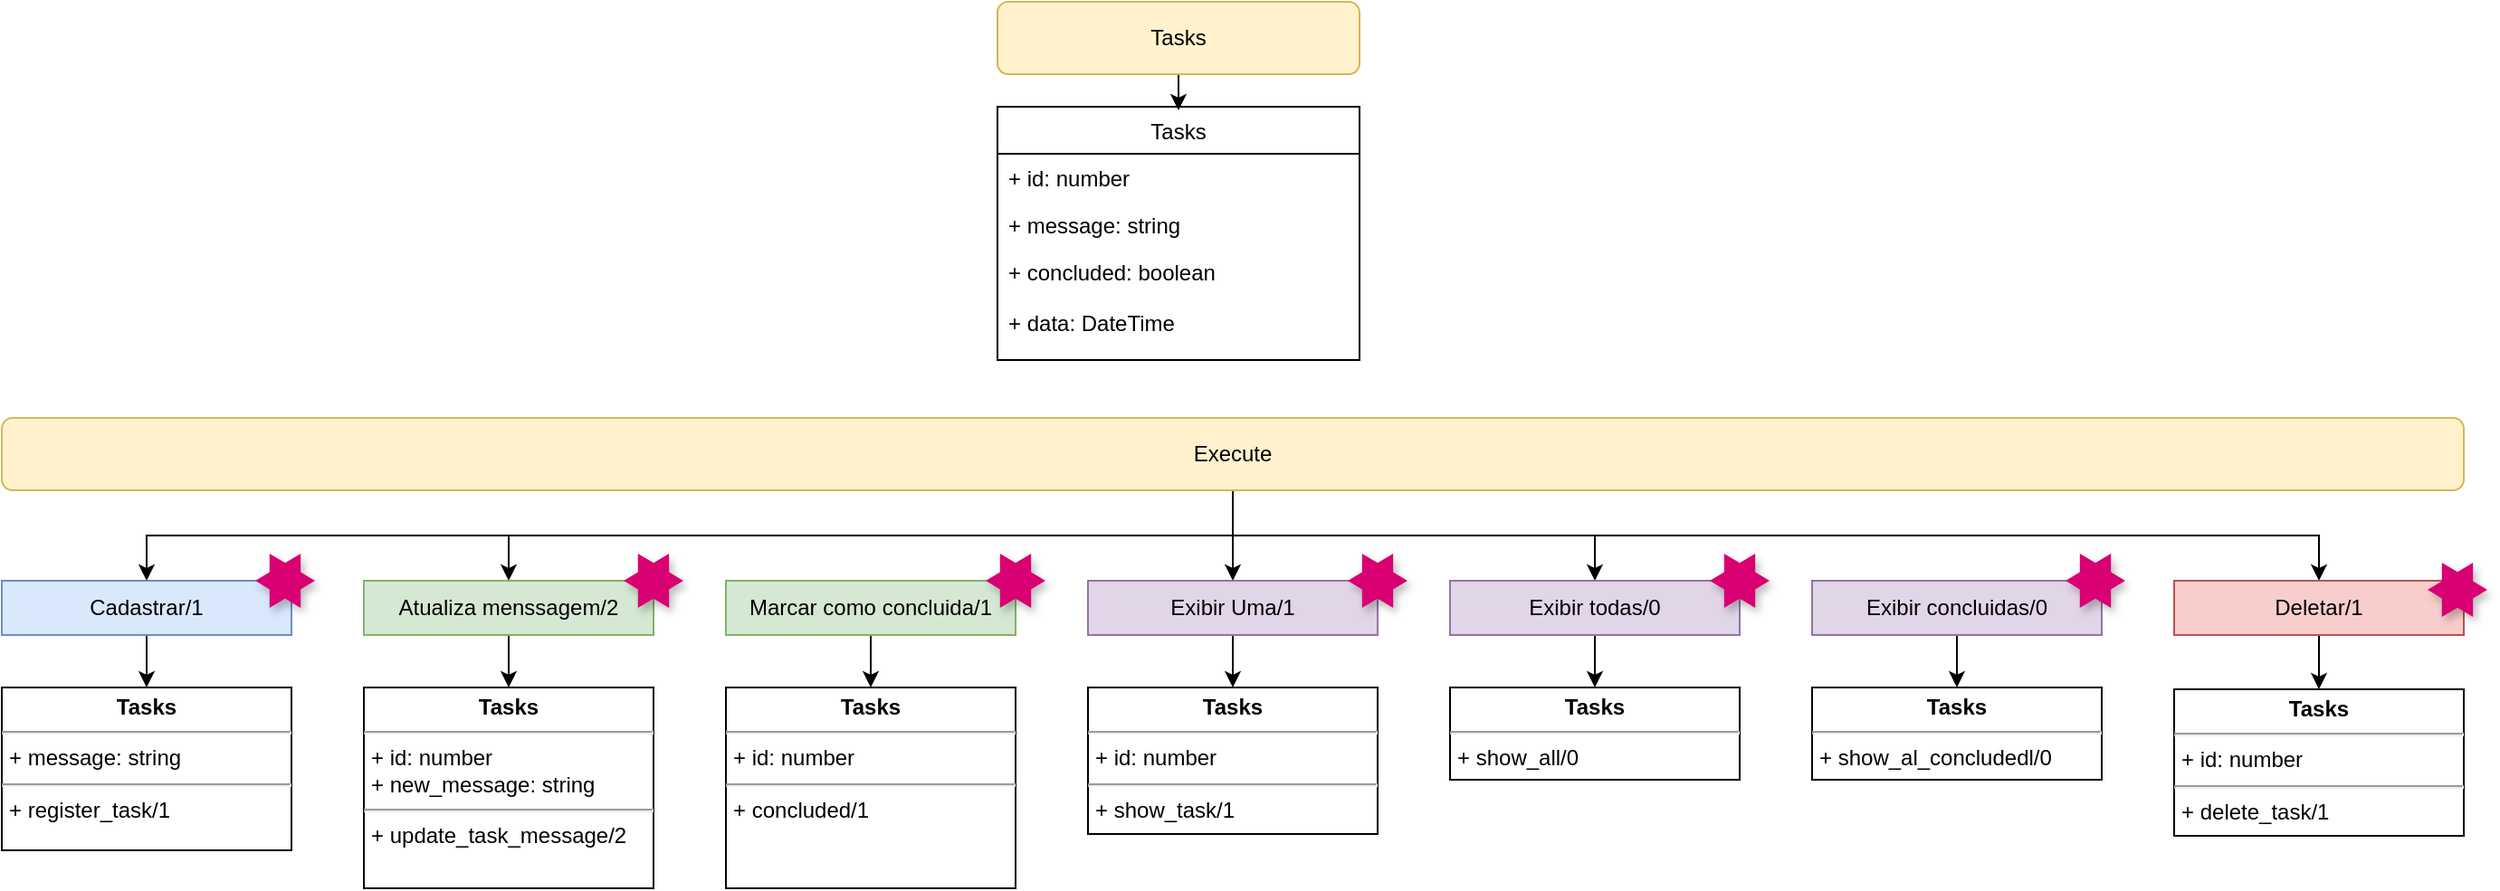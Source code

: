 <mxfile version="12.2.4" pages="1"><diagram id="2cvFczaMktJSKBE47Kp7" name="Page-1"><mxGraphModel dx="1360" dy="550" grid="1" gridSize="10" guides="1" tooltips="1" connect="1" arrows="1" fold="1" page="1" pageScale="1" pageWidth="1700" pageHeight="1100" background="none" math="0" shadow="0"><root><mxCell id="0"/><mxCell id="1" parent="0"/><mxCell id="43" style="edgeStyle=orthogonalEdgeStyle;rounded=0;orthogonalLoop=1;jettySize=auto;html=1;" parent="1" source="2" edge="1"><mxGeometry relative="1" as="geometry"><mxPoint x="690" y="190" as="targetPoint"/></mxGeometry></mxCell><mxCell id="2" value="Tasks" style="rounded=1;whiteSpace=wrap;html=1;fillColor=#fff2cc;strokeColor=#d6b656;" parent="1" vertex="1"><mxGeometry x="590" y="130" width="200" height="40" as="geometry"/></mxCell><mxCell id="4" value="Tasks" style="swimlane;fontStyle=0;childLayout=stackLayout;horizontal=1;startSize=26;fillColor=none;horizontalStack=0;resizeParent=1;resizeParentMax=0;resizeLast=0;collapsible=1;marginBottom=0;fontColor=#000000;labelBackgroundColor=none;labelBorderColor=none;" parent="1" vertex="1"><mxGeometry x="590" y="188" width="200" height="140" as="geometry"/></mxCell><mxCell id="5" value="+ id: number" style="text;strokeColor=none;fillColor=none;align=left;verticalAlign=top;spacingLeft=4;spacingRight=4;overflow=hidden;rotatable=0;points=[[0,0.5],[1,0.5]];portConstraint=eastwest;" parent="4" vertex="1"><mxGeometry y="26" width="200" height="26" as="geometry"/></mxCell><mxCell id="6" value="+ message: string" style="text;strokeColor=none;fillColor=none;align=left;verticalAlign=top;spacingLeft=4;spacingRight=4;overflow=hidden;rotatable=0;points=[[0,0.5],[1,0.5]];portConstraint=eastwest;labelBorderColor=none;" parent="4" vertex="1"><mxGeometry y="52" width="200" height="26" as="geometry"/></mxCell><mxCell id="7" value="+ concluded: boolean&#10;&#10;+ data: DateTime" style="text;strokeColor=none;fillColor=none;align=left;verticalAlign=top;spacingLeft=4;spacingRight=4;overflow=hidden;rotatable=0;points=[[0,0.5],[1,0.5]];portConstraint=eastwest;labelBorderColor=none;" parent="4" vertex="1"><mxGeometry y="78" width="200" height="62" as="geometry"/></mxCell><mxCell id="25" style="edgeStyle=orthogonalEdgeStyle;rounded=0;orthogonalLoop=1;jettySize=auto;html=1;entryX=0.5;entryY=0;entryDx=0;entryDy=0;fontSize=12;" parent="1" source="8" target="11" edge="1"><mxGeometry relative="1" as="geometry"/></mxCell><mxCell id="27" style="edgeStyle=orthogonalEdgeStyle;rounded=0;orthogonalLoop=1;jettySize=auto;html=1;entryX=0.5;entryY=0;entryDx=0;entryDy=0;fontSize=12;" parent="1" source="8" target="10" edge="1"><mxGeometry relative="1" as="geometry"/></mxCell><mxCell id="28" style="edgeStyle=orthogonalEdgeStyle;rounded=0;orthogonalLoop=1;jettySize=auto;html=1;entryX=0.5;entryY=0;entryDx=0;entryDy=0;fontSize=12;" parent="1" source="8" target="9" edge="1"><mxGeometry relative="1" as="geometry"/></mxCell><mxCell id="29" style="edgeStyle=orthogonalEdgeStyle;rounded=0;orthogonalLoop=1;jettySize=auto;html=1;entryX=0.5;entryY=0;entryDx=0;entryDy=0;fontSize=12;" parent="1" source="8" target="17" edge="1"><mxGeometry relative="1" as="geometry"/></mxCell><mxCell id="30" style="edgeStyle=orthogonalEdgeStyle;rounded=0;orthogonalLoop=1;jettySize=auto;html=1;entryX=0.5;entryY=0;entryDx=0;entryDy=0;fontSize=12;" parent="1" source="8" target="12" edge="1"><mxGeometry relative="1" as="geometry"/></mxCell><mxCell id="8" value="Execute" style="rounded=1;whiteSpace=wrap;html=1;fillColor=#fff2cc;strokeColor=#d6b656;" parent="1" vertex="1"><mxGeometry x="40" y="360" width="1360" height="40" as="geometry"/></mxCell><mxCell id="20" style="edgeStyle=orthogonalEdgeStyle;rounded=0;orthogonalLoop=1;jettySize=auto;html=1;entryX=0.5;entryY=0;entryDx=0;entryDy=0;fontSize=12;" parent="1" source="9" target="14" edge="1"><mxGeometry relative="1" as="geometry"/></mxCell><mxCell id="9" value="Cadastrar/1" style="rounded=0;whiteSpace=wrap;html=1;fillColor=#dae8fc;strokeColor=#6c8ebf;" parent="1" vertex="1"><mxGeometry x="40" y="450" width="160" height="30" as="geometry"/></mxCell><mxCell id="21" style="edgeStyle=orthogonalEdgeStyle;rounded=0;orthogonalLoop=1;jettySize=auto;html=1;fontSize=12;" parent="1" source="10" target="15" edge="1"><mxGeometry relative="1" as="geometry"/></mxCell><mxCell id="10" value="Atualiza menssagem/2" style="rounded=0;whiteSpace=wrap;html=1;fillColor=#d5e8d4;strokeColor=#82b366;" parent="1" vertex="1"><mxGeometry x="240" y="450" width="160" height="30" as="geometry"/></mxCell><mxCell id="22" style="edgeStyle=orthogonalEdgeStyle;rounded=0;orthogonalLoop=1;jettySize=auto;html=1;entryX=0.5;entryY=0;entryDx=0;entryDy=0;fontSize=12;" parent="1" source="11" target="16" edge="1"><mxGeometry relative="1" as="geometry"/></mxCell><mxCell id="11" value="Exibir Uma/1" style="rounded=0;whiteSpace=wrap;html=1;fillColor=#e1d5e7;strokeColor=#9673a6;" parent="1" vertex="1"><mxGeometry x="640" y="450" width="160" height="30" as="geometry"/></mxCell><mxCell id="24" style="edgeStyle=orthogonalEdgeStyle;rounded=0;orthogonalLoop=1;jettySize=auto;html=1;entryX=0.5;entryY=0;entryDx=0;entryDy=0;fontSize=12;" parent="1" source="12" target="19" edge="1"><mxGeometry relative="1" as="geometry"/></mxCell><mxCell id="12" value="Deletar/1" style="rounded=0;whiteSpace=wrap;html=1;fillColor=#f8cecc;strokeColor=#b85450;" parent="1" vertex="1"><mxGeometry x="1240" y="450" width="160" height="30" as="geometry"/></mxCell><mxCell id="14" value="&lt;p style=&quot;margin: 4px 0px 0px ; text-align: center ; font-size: 12px&quot;&gt;&lt;b style=&quot;font-size: 12px&quot;&gt;Tasks&lt;/b&gt;&lt;/p&gt;&lt;hr style=&quot;font-size: 12px&quot;&gt;&lt;p style=&quot;margin: 0px 0px 0px 4px ; font-size: 12px&quot;&gt;+ message: string&lt;/p&gt;&lt;hr style=&quot;font-size: 12px&quot;&gt;&lt;p style=&quot;margin: 0px 0px 0px 4px ; font-size: 12px&quot;&gt;+ register_task/1&lt;/p&gt;" style="verticalAlign=top;align=left;overflow=fill;fontSize=12;fontFamily=Helvetica;html=1;" parent="1" vertex="1"><mxGeometry x="40" y="509" width="160" height="90" as="geometry"/></mxCell><mxCell id="15" value="&lt;p style=&quot;margin: 4px 0px 0px ; text-align: center ; font-size: 12px&quot;&gt;&lt;b style=&quot;font-size: 12px&quot;&gt;Tasks&lt;/b&gt;&lt;/p&gt;&lt;hr style=&quot;font-size: 12px&quot;&gt;&lt;p style=&quot;margin: 0px 0px 0px 4px ; font-size: 12px&quot;&gt;+ id: number&lt;/p&gt;&lt;p style=&quot;margin: 0px 0px 0px 4px ; font-size: 12px&quot;&gt;+ new_message: string&lt;/p&gt;&lt;hr style=&quot;font-size: 12px&quot;&gt;&lt;p style=&quot;margin: 0px 0px 0px 4px ; font-size: 12px&quot;&gt;+ update_task_message/2&lt;/p&gt;" style="verticalAlign=top;align=left;overflow=fill;fontSize=12;fontFamily=Helvetica;html=1;" parent="1" vertex="1"><mxGeometry x="240" y="509" width="160" height="111" as="geometry"/></mxCell><mxCell id="16" value="&lt;p style=&quot;margin: 4px 0px 0px ; text-align: center ; font-size: 12px&quot;&gt;&lt;b style=&quot;font-size: 12px&quot;&gt;Tasks&lt;/b&gt;&lt;/p&gt;&lt;hr style=&quot;font-size: 12px&quot;&gt;&lt;p style=&quot;margin: 0px 0px 0px 4px ; font-size: 12px&quot;&gt;+ id: number&lt;/p&gt;&lt;hr style=&quot;font-size: 12px&quot;&gt;&lt;p style=&quot;margin: 0px 0px 0px 4px ; font-size: 12px&quot;&gt;+ show_task/1&lt;/p&gt;" style="verticalAlign=top;align=left;overflow=fill;fontSize=12;fontFamily=Helvetica;html=1;" parent="1" vertex="1"><mxGeometry x="640" y="509" width="160" height="81" as="geometry"/></mxCell><mxCell id="23" style="edgeStyle=orthogonalEdgeStyle;rounded=0;orthogonalLoop=1;jettySize=auto;html=1;entryX=0.5;entryY=0;entryDx=0;entryDy=0;fontSize=12;" parent="1" source="17" target="18" edge="1"><mxGeometry relative="1" as="geometry"/></mxCell><mxCell id="17" value="Exibir todas/0" style="rounded=0;whiteSpace=wrap;html=1;fillColor=#e1d5e7;strokeColor=#9673a6;" parent="1" vertex="1"><mxGeometry x="840" y="450" width="160" height="30" as="geometry"/></mxCell><mxCell id="18" value="&lt;p style=&quot;margin: 4px 0px 0px ; text-align: center ; font-size: 12px&quot;&gt;&lt;b style=&quot;font-size: 12px&quot;&gt;Tasks&lt;/b&gt;&lt;/p&gt;&lt;hr style=&quot;font-size: 12px&quot;&gt;&lt;p style=&quot;margin: 0px 0px 0px 4px ; font-size: 12px&quot;&gt;+ show_all/0&lt;/p&gt;" style="verticalAlign=top;align=left;overflow=fill;fontSize=12;fontFamily=Helvetica;html=1;" parent="1" vertex="1"><mxGeometry x="840" y="509" width="160" height="51" as="geometry"/></mxCell><mxCell id="19" value="&lt;p style=&quot;margin: 4px 0px 0px ; text-align: center ; font-size: 12px&quot;&gt;&lt;b style=&quot;font-size: 12px&quot;&gt;Tasks&lt;/b&gt;&lt;/p&gt;&lt;hr style=&quot;font-size: 12px&quot;&gt;&lt;p style=&quot;margin: 0px 0px 0px 4px ; font-size: 12px&quot;&gt;+ id: number&lt;/p&gt;&lt;hr style=&quot;font-size: 12px&quot;&gt;&lt;p style=&quot;margin: 0px 0px 0px 4px ; font-size: 12px&quot;&gt;+ delete_task/1&lt;/p&gt;" style="verticalAlign=top;align=left;overflow=fill;fontSize=12;fontFamily=Helvetica;html=1;" parent="1" vertex="1"><mxGeometry x="1240" y="510" width="160" height="81" as="geometry"/></mxCell><mxCell id="31" style="edgeStyle=orthogonalEdgeStyle;rounded=0;orthogonalLoop=1;jettySize=auto;html=1;fontSize=12;" parent="1" source="32" target="33" edge="1"><mxGeometry relative="1" as="geometry"/></mxCell><mxCell id="32" value="Marcar como concluida/1" style="rounded=0;whiteSpace=wrap;html=1;fillColor=#d5e8d4;strokeColor=#82b366;" parent="1" vertex="1"><mxGeometry x="440" y="450" width="160" height="30" as="geometry"/></mxCell><mxCell id="33" value="&lt;p style=&quot;margin: 4px 0px 0px ; text-align: center ; font-size: 12px&quot;&gt;&lt;b style=&quot;font-size: 12px&quot;&gt;Tasks&lt;/b&gt;&lt;/p&gt;&lt;hr style=&quot;font-size: 12px&quot;&gt;&lt;p style=&quot;margin: 0px 0px 0px 4px ; font-size: 12px&quot;&gt;+ id: number&lt;/p&gt;&lt;hr style=&quot;font-size: 12px&quot;&gt;&lt;p style=&quot;margin: 0px 0px 0px 4px ; font-size: 12px&quot;&gt;+ concluded/1&lt;/p&gt;" style="verticalAlign=top;align=left;overflow=fill;fontSize=12;fontFamily=Helvetica;html=1;" parent="1" vertex="1"><mxGeometry x="440" y="509" width="160" height="111" as="geometry"/></mxCell><mxCell id="44" value="" style="verticalLabelPosition=bottom;verticalAlign=top;html=1;shape=mxgraph.basic.6_point_star;glass=0;fillColor=#d80073;strokeColor=none;fontColor=#ffffff;shadow=1;" parent="1" vertex="1"><mxGeometry x="383.5" y="435" width="33" height="30" as="geometry"/></mxCell><mxCell id="45" value="" style="verticalLabelPosition=bottom;verticalAlign=top;html=1;shape=mxgraph.basic.6_point_star;glass=0;fillColor=#d80073;strokeColor=none;fontColor=#ffffff;shadow=1;" parent="1" vertex="1"><mxGeometry x="180" y="435" width="33" height="30" as="geometry"/></mxCell><mxCell id="47" style="edgeStyle=orthogonalEdgeStyle;rounded=0;orthogonalLoop=1;jettySize=auto;html=1;entryX=0.5;entryY=0;entryDx=0;entryDy=0;fontSize=12;" parent="1" source="48" target="49" edge="1"><mxGeometry relative="1" as="geometry"/></mxCell><mxCell id="48" value="Exibir concluidas/0" style="rounded=0;whiteSpace=wrap;html=1;fillColor=#e1d5e7;strokeColor=#9673a6;" parent="1" vertex="1"><mxGeometry x="1040" y="450" width="160" height="30" as="geometry"/></mxCell><mxCell id="49" value="&lt;p style=&quot;margin: 4px 0px 0px ; text-align: center ; font-size: 12px&quot;&gt;&lt;b style=&quot;font-size: 12px&quot;&gt;Tasks&lt;/b&gt;&lt;/p&gt;&lt;hr style=&quot;font-size: 12px&quot;&gt;&lt;p style=&quot;margin: 0px 0px 0px 4px ; font-size: 12px&quot;&gt;+ show_al_concludedl/0&lt;/p&gt;" style="verticalAlign=top;align=left;overflow=fill;fontSize=12;fontFamily=Helvetica;html=1;" parent="1" vertex="1"><mxGeometry x="1040" y="509" width="160" height="51" as="geometry"/></mxCell><mxCell id="50" value="" style="verticalLabelPosition=bottom;verticalAlign=top;html=1;shape=mxgraph.basic.6_point_star;glass=0;fillColor=#d80073;strokeColor=none;fontColor=#ffffff;shadow=1;" parent="1" vertex="1"><mxGeometry x="1180" y="435" width="33" height="30" as="geometry"/></mxCell><mxCell id="51" value="" style="verticalLabelPosition=bottom;verticalAlign=top;html=1;shape=mxgraph.basic.6_point_star;glass=0;fillColor=#d80073;strokeColor=none;fontColor=#ffffff;shadow=1;" parent="1" vertex="1"><mxGeometry x="983.5" y="435" width="33" height="30" as="geometry"/></mxCell><mxCell id="52" value="" style="verticalLabelPosition=bottom;verticalAlign=top;html=1;shape=mxgraph.basic.6_point_star;glass=0;fillColor=#d80073;strokeColor=none;fontColor=#ffffff;shadow=1;" parent="1" vertex="1"><mxGeometry x="783.5" y="435" width="33" height="30" as="geometry"/></mxCell><mxCell id="53" value="" style="verticalLabelPosition=bottom;verticalAlign=top;html=1;shape=mxgraph.basic.6_point_star;glass=0;fillColor=#d80073;strokeColor=none;fontColor=#ffffff;shadow=1;" parent="1" vertex="1"><mxGeometry x="1380" y="440" width="33" height="30" as="geometry"/></mxCell><mxCell id="54" value="" style="verticalLabelPosition=bottom;verticalAlign=top;html=1;shape=mxgraph.basic.6_point_star;glass=0;fillColor=#d80073;strokeColor=none;fontColor=#ffffff;shadow=1;" parent="1" vertex="1"><mxGeometry x="583.5" y="435" width="33" height="30" as="geometry"/></mxCell></root></mxGraphModel></diagram></mxfile>